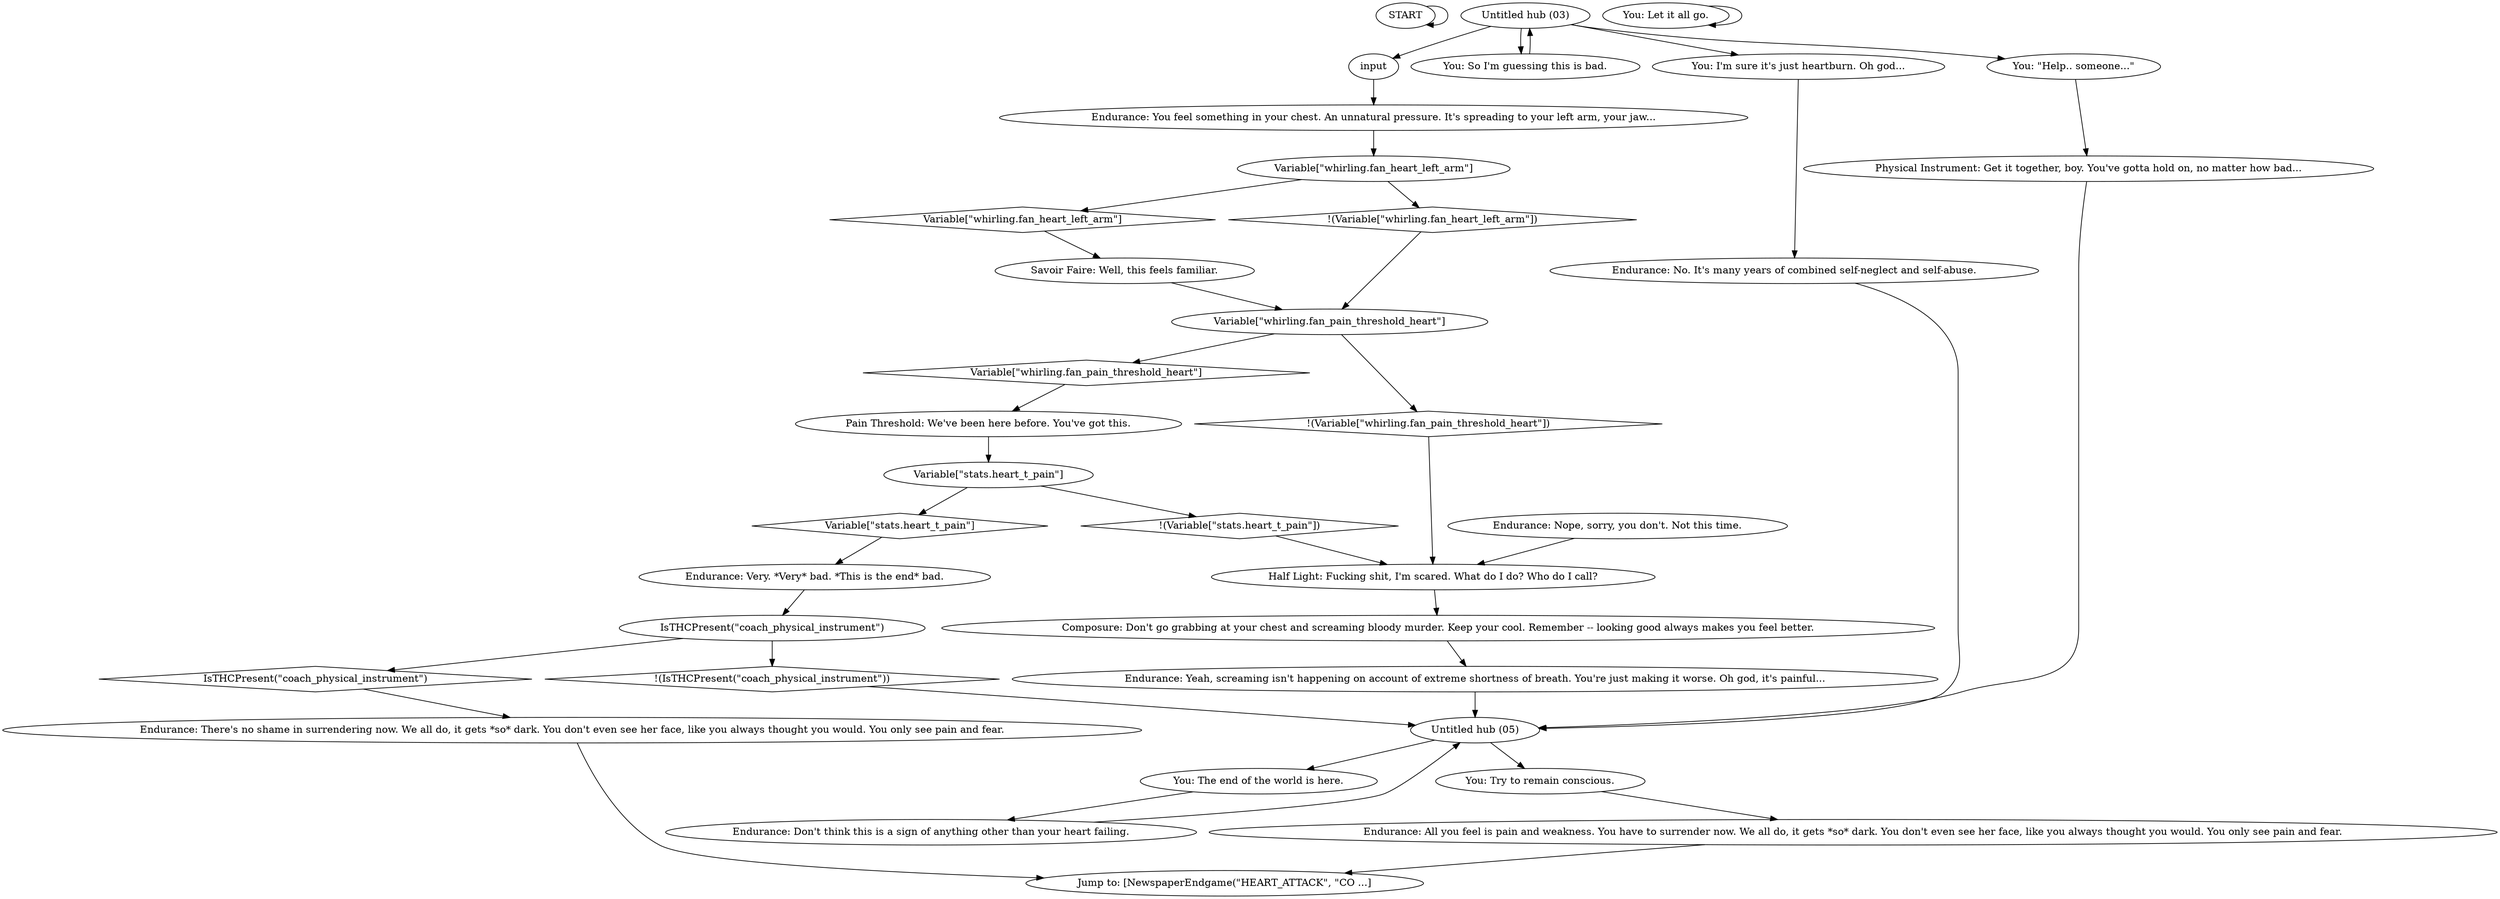 # LIFELINE / HEART ATTACK
# When you lose enough Health (Endurance), you have a heart attack. This is the freebie/tutorial.
# ==================================================
digraph G {
	  0 [label="START"];
	  1 [label="input"];
	  2 [label="You: The end of the world is here."];
	  3 [label="You: Let it all go."];
	  4 [label="Endurance: There's no shame in surrendering now. We all do, it gets *so* dark. You don't even see her face, like you always thought you would. You only see pain and fear."];
	  5 [label="Physical Instrument: Get it together, boy. You've gotta hold on, no matter how bad..."];
	  6 [label="Endurance: Yeah, screaming isn't happening on account of extreme shortness of breath. You're just making it worse. Oh god, it's painful..."];
	  7 [label="Untitled hub (03)"];
	  8 [label="Endurance: Very. *Very* bad. *This is the end* bad."];
	  9 [label="Endurance: Nope, sorry, you don't. Not this time."];
	  10 [label="You: Try to remain conscious."];
	  11 [label="Variable[\"whirling.fan_heart_left_arm\"]"];
	  12 [label="Variable[\"whirling.fan_heart_left_arm\"]", shape=diamond];
	  13 [label="!(Variable[\"whirling.fan_heart_left_arm\"])", shape=diamond];
	  14 [label="Endurance: You feel something in your chest. An unnatural pressure. It's spreading to your left arm, your jaw..."];
	  15 [label="Variable[\"whirling.fan_pain_threshold_heart\"]"];
	  16 [label="Variable[\"whirling.fan_pain_threshold_heart\"]", shape=diamond];
	  17 [label="!(Variable[\"whirling.fan_pain_threshold_heart\"])", shape=diamond];
	  18 [label="Endurance: No. It's many years of combined self-neglect and self-abuse."];
	  19 [label="Composure: Don't go grabbing at your chest and screaming bloody murder. Keep your cool. Remember -- looking good always makes you feel better."];
	  20 [label="Endurance: All you feel is pain and weakness. You have to surrender now. We all do, it gets *so* dark. You don't even see her face, like you always thought you would. You only see pain and fear."];
	  21 [label="You: So I'm guessing this is bad."];
	  22 [label="You: I'm sure it's just heartburn. Oh god..."];
	  23 [label="Pain Threshold: We've been here before. You've got this."];
	  24 [label="Variable[\"stats.heart_t_pain\"]"];
	  25 [label="Variable[\"stats.heart_t_pain\"]", shape=diamond];
	  26 [label="!(Variable[\"stats.heart_t_pain\"])", shape=diamond];
	  27 [label="Untitled hub (05)"];
	  28 [label="IsTHCPresent(\"coach_physical_instrument\")"];
	  29 [label="IsTHCPresent(\"coach_physical_instrument\")", shape=diamond];
	  30 [label="!(IsTHCPresent(\"coach_physical_instrument\"))", shape=diamond];
	  31 [label="You: \"Help.. someone...\""];
	  32 [label="Jump to: [NewspaperEndgame(\"HEART_ATTACK\", \"CO ...]"];
	  33 [label="Savoir Faire: Well, this feels familiar."];
	  34 [label="Endurance: Don't think this is a sign of anything other than your heart failing."];
	  35 [label="Half Light: Fucking shit, I'm scared. What do I do? Who do I call?"];
	  0 -> 0
	  1 -> 14
	  2 -> 34
	  3 -> 3
	  4 -> 32
	  5 -> 27
	  6 -> 27
	  7 -> 1
	  7 -> 21
	  7 -> 22
	  7 -> 31
	  8 -> 28
	  9 -> 35
	  10 -> 20
	  11 -> 12
	  11 -> 13
	  12 -> 33
	  13 -> 15
	  14 -> 11
	  15 -> 16
	  15 -> 17
	  16 -> 23
	  17 -> 35
	  18 -> 27
	  19 -> 6
	  20 -> 32
	  21 -> 7
	  22 -> 18
	  23 -> 24
	  24 -> 25
	  24 -> 26
	  25 -> 8
	  26 -> 35
	  27 -> 10
	  27 -> 2
	  28 -> 29
	  28 -> 30
	  29 -> 4
	  30 -> 27
	  31 -> 5
	  33 -> 15
	  34 -> 27
	  35 -> 19
}

